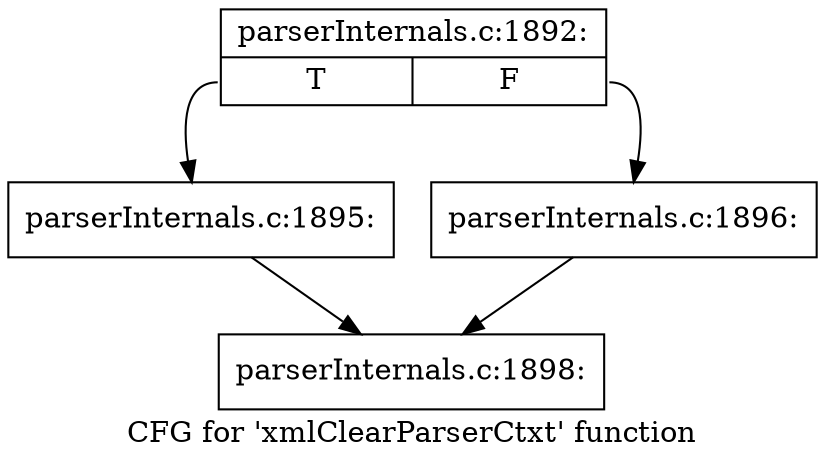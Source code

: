 digraph "CFG for 'xmlClearParserCtxt' function" {
	label="CFG for 'xmlClearParserCtxt' function";

	Node0x5585b3df4f00 [shape=record,label="{parserInternals.c:1892:|{<s0>T|<s1>F}}"];
	Node0x5585b3df4f00:s0 -> Node0x5585b3df4d10;
	Node0x5585b3df4f00:s1 -> Node0x5585b3d55050;
	Node0x5585b3df4d10 [shape=record,label="{parserInternals.c:1895:}"];
	Node0x5585b3df4d10 -> Node0x5585b3df68e0;
	Node0x5585b3d55050 [shape=record,label="{parserInternals.c:1896:}"];
	Node0x5585b3d55050 -> Node0x5585b3df68e0;
	Node0x5585b3df68e0 [shape=record,label="{parserInternals.c:1898:}"];
}
